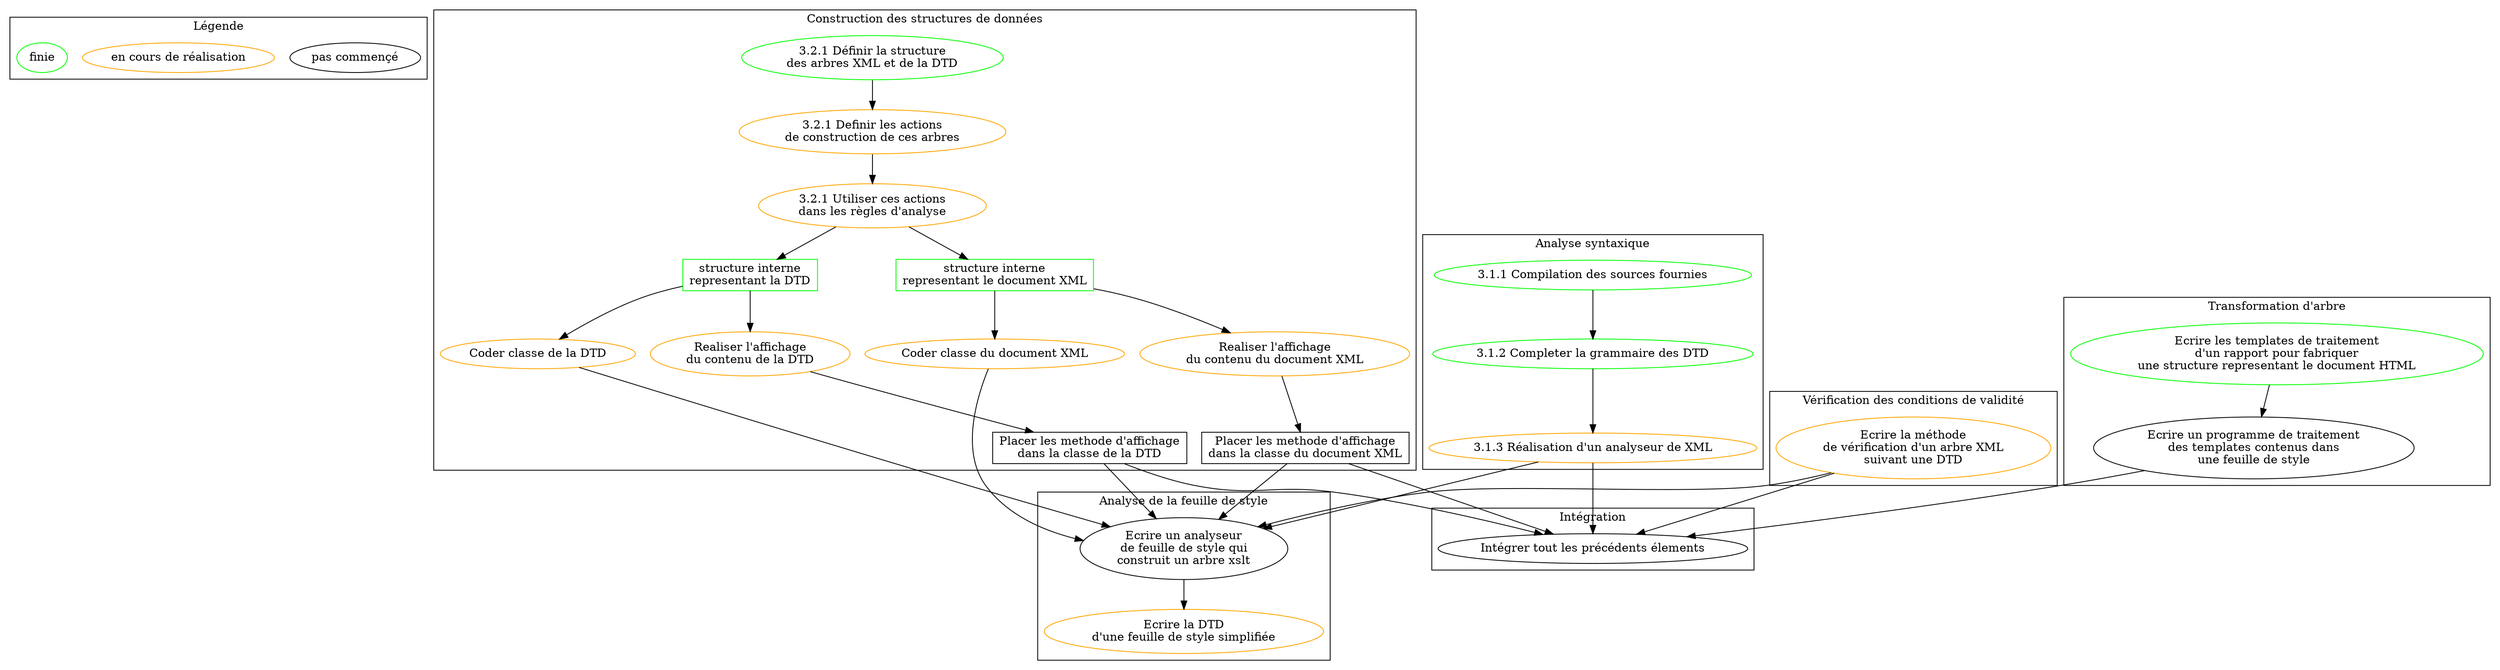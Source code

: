 digraph G {

####################################

## HOW TO DO

## Placer les bonnes légendes lorsqu'une tâche change de status.

####################################

subgraph cluster99
{label="Légende"

    pascommence [label="pas commençé"]
    encours [label="en cours de réalisation" color=orange]
    fini [label="finie" color=green]
}

subgraph cluster01
{ label="Analyse syntaxique"

    step11 [label="3.1.1 Compilation des sources fournies" color=green]

    step12 [label="3.1.2 Completer la grammaire des DTD" color=green]

    step13 [label="3.1.3 Réalisation d'un analyseur de XML" color=orange]
    
    step11 -> step12 -> step13
    
}
    
subgraph cluster02
{ label="Construction des structures de données"

    step21 [label="3.2.1 Définir la structure\ndes arbres XML et de la DTD" color=green]

    step22 [label="3.2.1 Definir les actions\nde construction de ces arbres" color=orange]

    step23 [label="3.2.1 Utiliser ces actions\ndans les règles d'analyse" color=orange]
    
    result21 [ shape=box label="structure interne\nrepresentant le document XML" color=green]
    
    result22 [ shape=box label="structure interne\nrepresentant la DTD" color=green]
    
    step24 [label="Coder classe du document XML" color=orange]
    
    step25 [label="Coder classe de la DTD" color=orange]
    
    step21 -> step22 -> step23 -> result21 -> step24
    step23 -> result22 -> step25

    step26 [label="Realiser l'affichage\ndu contenu du document XML" color=orange]

    step27 [label="Realiser l'affichage\ndu contenu de la DTD" color=orange]
    
    result23 [shape=box label="Placer les methode d'affichage\ndans la classe du document XML"]
    
    result24 [shape=box label="Placer les methode d'affichage\ndans la classe de la DTD"]
    
    result21 -> step26 -> result23
    result22 -> step27 -> result24

}

subgraph cluster03
{ label="Vérification des conditions de validité"

    step31 [label="Ecrire la méthode\nde vérification d'un arbre XML\nsuivant une DTD" color=orange]

}

subgraph cluster04
{ label="Analyse de la feuille de style"
    
    step41 [label="Ecrire un analyseur\nde feuille de style qui\nconstruit un arbre xslt"]
    
    step42 [label="Ecrire la DTD\nd'une feuille de style simplifiée" color=orange]


    step31 -> step41 -> step42
    result23 -> step41
    result24 -> step41
    step24 -> step41
    step25 -> step41
    step13 -> step41
}

subgraph cluster05
{ label="Transformation d'arbre"

    step51 [label="Ecrire les templates de traitement\nd'un rapport pour fabriquer\nune structure representant le document HTML" color=green]

    step52 [label="Ecrire un programme de traitement\ndes templates contenus dans\nune feuille de style"]
    
    step51 -> step52

}

subgraph cluster06
{ label="Intégration"
    
    step61 [label="Intégrer tout les précédents élements"]
    
    step13 -> step61
    result23 -> step61
    result24 -> step61
    step31 -> step61
    step52 -> step61
    
}



}
